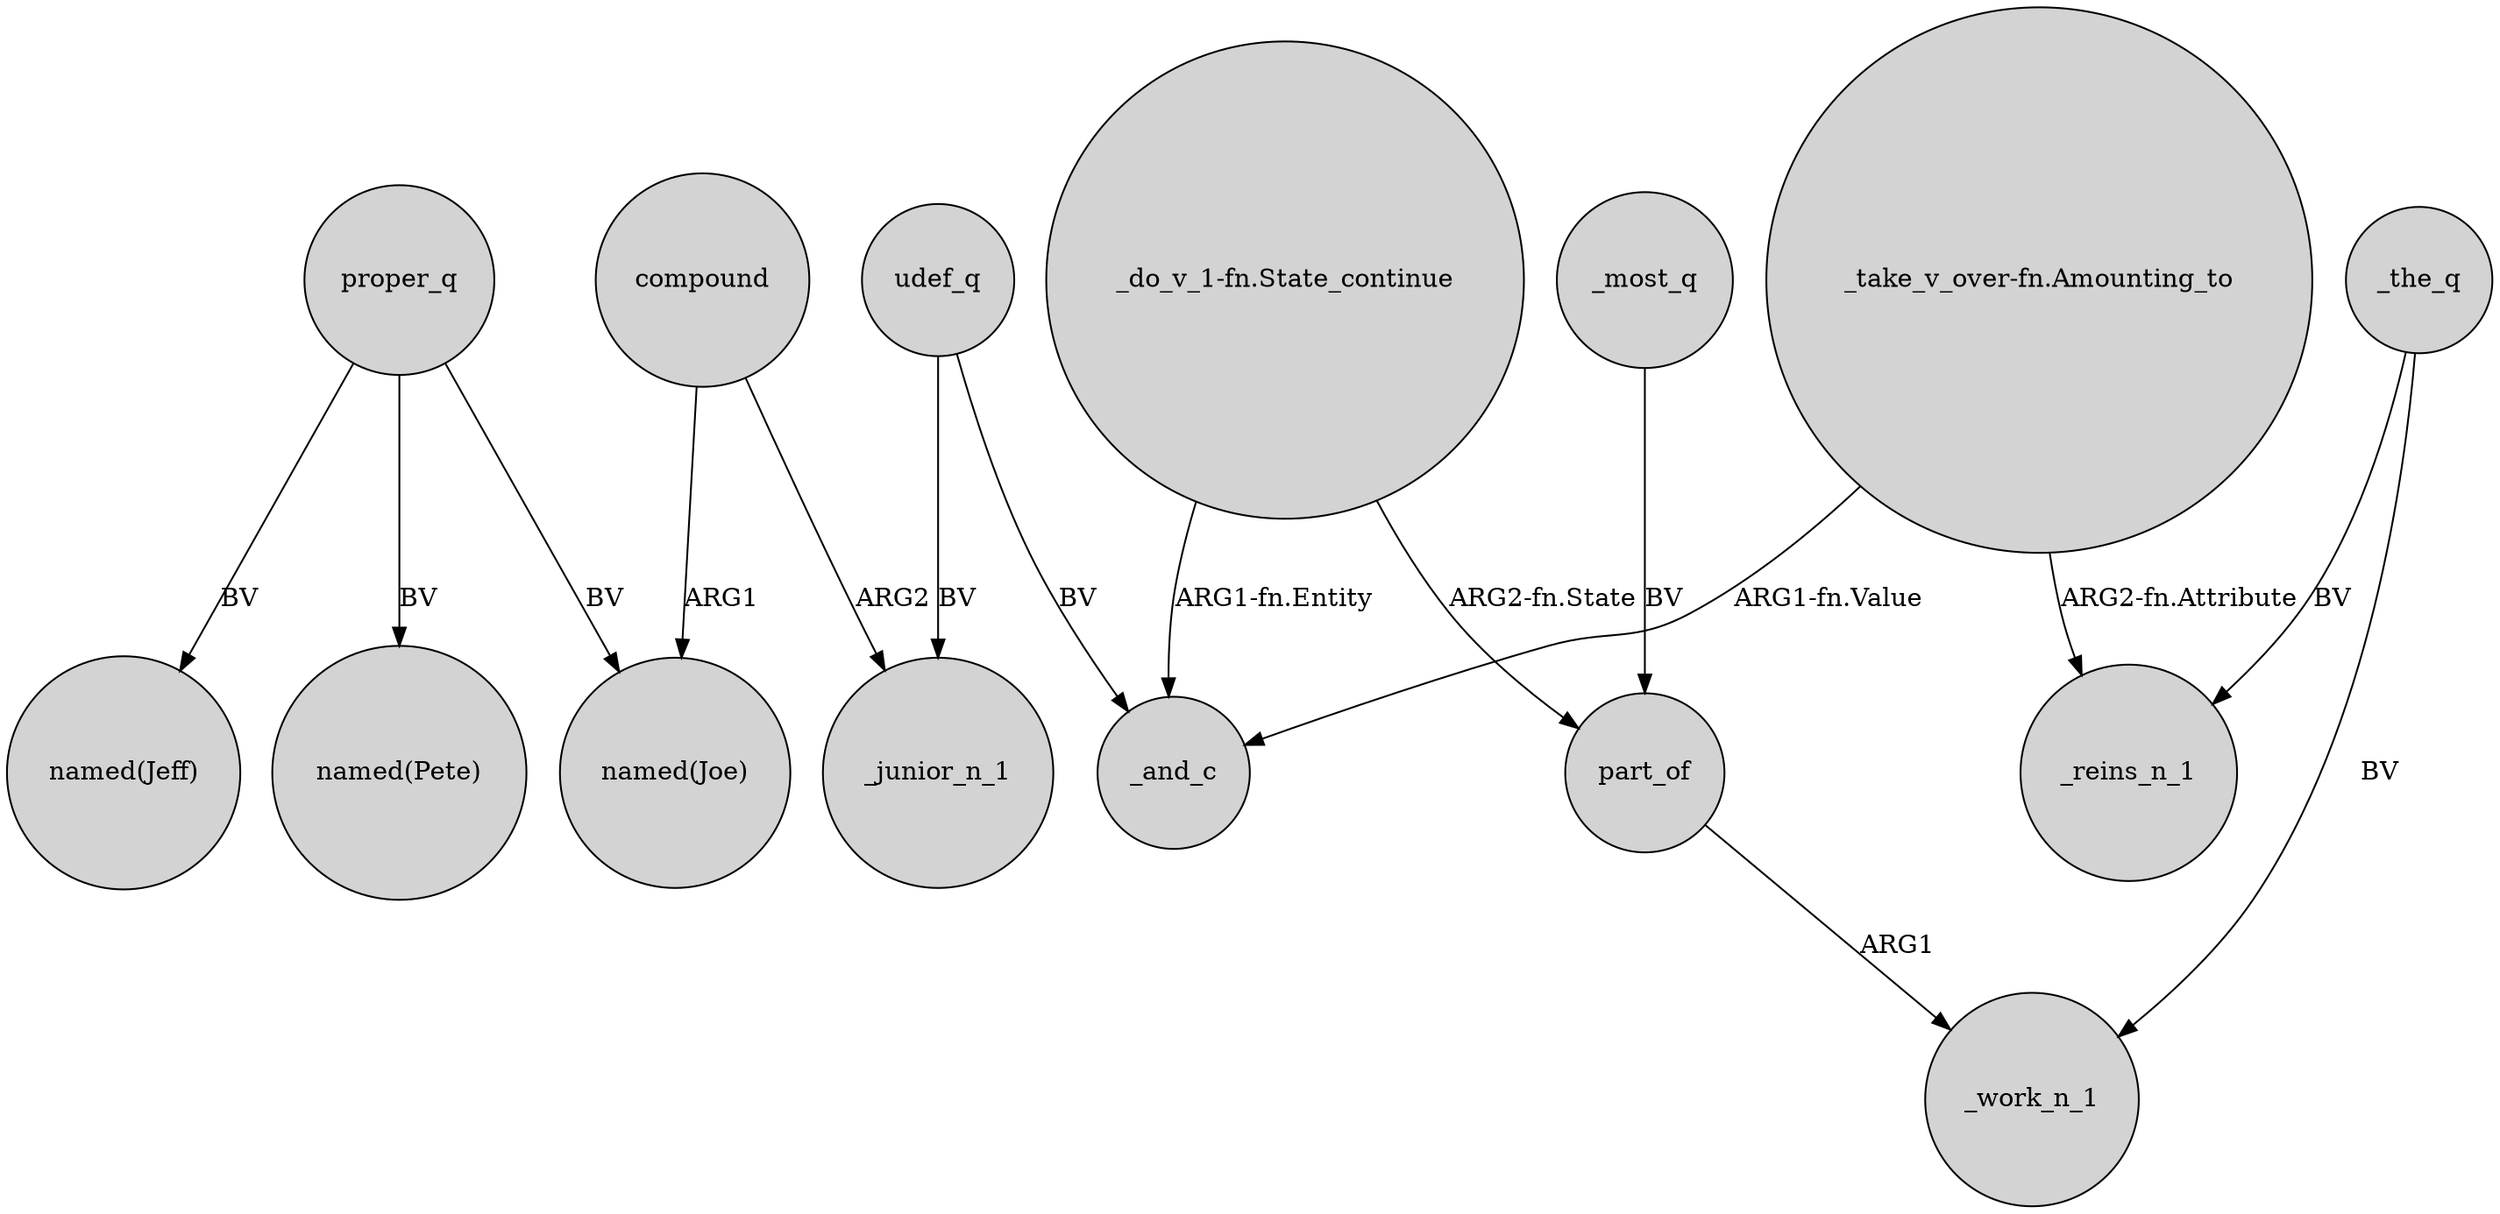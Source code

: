 digraph {
	node [shape=circle style=filled]
	proper_q -> "named(Joe)" [label=BV]
	_most_q -> part_of [label=BV]
	proper_q -> "named(Pete)" [label=BV]
	_the_q -> _work_n_1 [label=BV]
	"_do_v_1-fn.State_continue" -> part_of [label="ARG2-fn.State"]
	udef_q -> _and_c [label=BV]
	proper_q -> "named(Jeff)" [label=BV]
	compound -> "named(Joe)" [label=ARG1]
	part_of -> _work_n_1 [label=ARG1]
	"_take_v_over-fn.Amounting_to" -> _reins_n_1 [label="ARG2-fn.Attribute"]
	_the_q -> _reins_n_1 [label=BV]
	udef_q -> _junior_n_1 [label=BV]
	"_do_v_1-fn.State_continue" -> _and_c [label="ARG1-fn.Entity"]
	"_take_v_over-fn.Amounting_to" -> _and_c [label="ARG1-fn.Value"]
	compound -> _junior_n_1 [label=ARG2]
}
